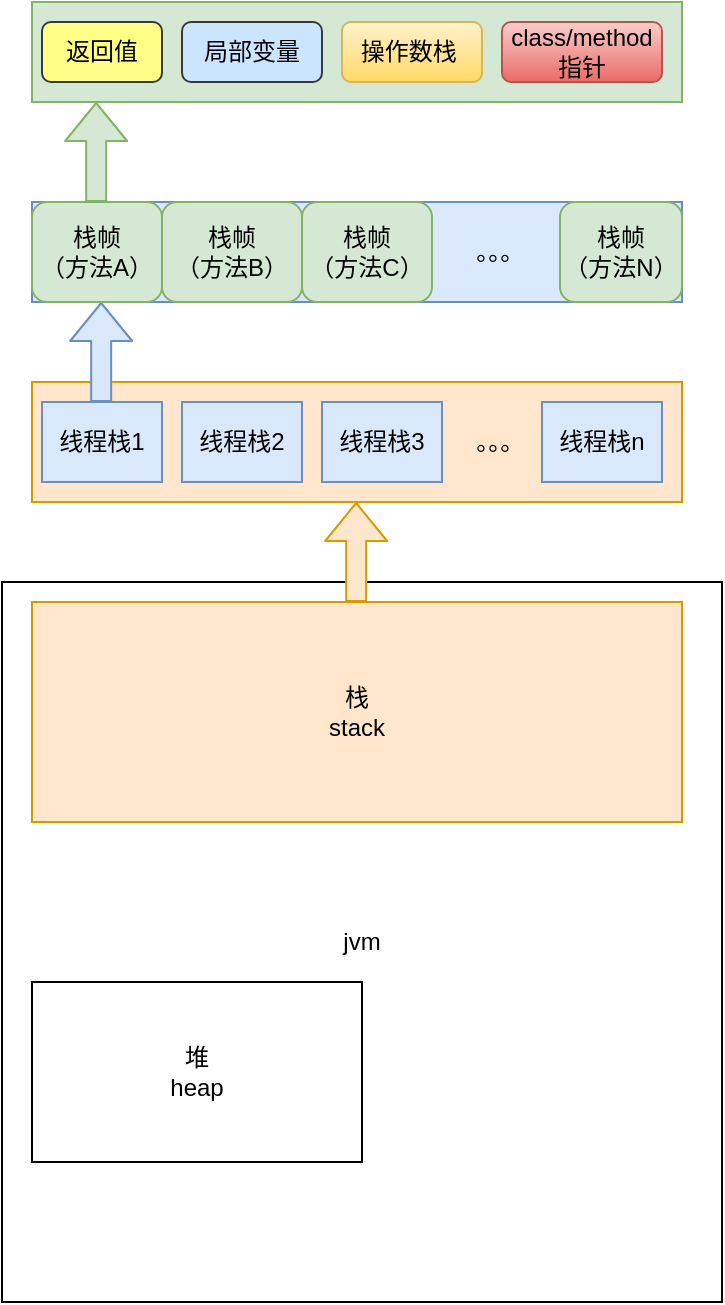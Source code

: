 <mxfile version="15.2.7" type="github"><diagram id="a7P-tZxecoMDNm2FWaQN" name="Page-1"><mxGraphModel dx="788" dy="1638" grid="1" gridSize="10" guides="1" tooltips="1" connect="1" arrows="1" fold="1" page="1" pageScale="1" pageWidth="827" pageHeight="1169" math="0" shadow="0"><root><mxCell id="0"/><mxCell id="1" parent="0"/><mxCell id="fB1XcSxYVvujUa72gR2V-1" value="jvm" style="whiteSpace=wrap;html=1;aspect=fixed;" vertex="1" parent="1"><mxGeometry x="70" y="-80" width="360" height="360" as="geometry"/></mxCell><mxCell id="fB1XcSxYVvujUa72gR2V-3" value="堆&lt;br&gt;heap" style="rounded=0;whiteSpace=wrap;html=1;" vertex="1" parent="1"><mxGeometry x="85" y="120" width="165" height="90" as="geometry"/></mxCell><mxCell id="fB1XcSxYVvujUa72gR2V-4" value="栈&lt;br&gt;stack" style="rounded=0;whiteSpace=wrap;html=1;fillColor=#ffe6cc;strokeColor=#d79b00;" vertex="1" parent="1"><mxGeometry x="85" y="-70" width="325" height="110" as="geometry"/></mxCell><mxCell id="fB1XcSxYVvujUa72gR2V-8" value="" style="shape=flexArrow;endArrow=classic;html=1;fillColor=#ffe6cc;strokeColor=#d79b00;" edge="1" parent="1"><mxGeometry width="50" height="50" relative="1" as="geometry"><mxPoint x="247.08" y="-70" as="sourcePoint"/><mxPoint x="247.08" y="-120" as="targetPoint"/></mxGeometry></mxCell><mxCell id="fB1XcSxYVvujUa72gR2V-9" value="&amp;nbsp; &amp;nbsp; &amp;nbsp; &amp;nbsp; &amp;nbsp; &amp;nbsp; &amp;nbsp; &amp;nbsp; &amp;nbsp; &amp;nbsp; &amp;nbsp; &amp;nbsp; &amp;nbsp; &amp;nbsp; &amp;nbsp; &amp;nbsp; &amp;nbsp; &amp;nbsp; &amp;nbsp; &amp;nbsp; &amp;nbsp; &amp;nbsp;。。。" style="rounded=0;whiteSpace=wrap;html=1;fillColor=#ffe6cc;strokeColor=#d79b00;" vertex="1" parent="1"><mxGeometry x="85" y="-180" width="325" height="60" as="geometry"/></mxCell><mxCell id="fB1XcSxYVvujUa72gR2V-10" value="线程栈1" style="rounded=0;whiteSpace=wrap;html=1;fillColor=#dae8fc;strokeColor=#6c8ebf;" vertex="1" parent="1"><mxGeometry x="90" y="-170" width="60" height="40" as="geometry"/></mxCell><mxCell id="fB1XcSxYVvujUa72gR2V-11" value="线程栈2" style="rounded=0;whiteSpace=wrap;html=1;fillColor=#dae8fc;strokeColor=#6c8ebf;" vertex="1" parent="1"><mxGeometry x="160" y="-170" width="60" height="40" as="geometry"/></mxCell><mxCell id="fB1XcSxYVvujUa72gR2V-12" value="线程栈3" style="rounded=0;whiteSpace=wrap;html=1;fillColor=#dae8fc;strokeColor=#6c8ebf;" vertex="1" parent="1"><mxGeometry x="230" y="-170" width="60" height="40" as="geometry"/></mxCell><mxCell id="fB1XcSxYVvujUa72gR2V-13" value="线程栈n" style="rounded=0;whiteSpace=wrap;html=1;fillColor=#dae8fc;strokeColor=#6c8ebf;" vertex="1" parent="1"><mxGeometry x="340" y="-170" width="60" height="40" as="geometry"/></mxCell><mxCell id="fB1XcSxYVvujUa72gR2V-14" value="" style="shape=flexArrow;endArrow=classic;html=1;fillColor=#dae8fc;strokeColor=#6c8ebf;" edge="1" parent="1"><mxGeometry width="50" height="50" relative="1" as="geometry"><mxPoint x="119.58" y="-170" as="sourcePoint"/><mxPoint x="119.58" y="-220" as="targetPoint"/></mxGeometry></mxCell><mxCell id="fB1XcSxYVvujUa72gR2V-15" value="&amp;nbsp; &amp;nbsp; &amp;nbsp; &amp;nbsp; &amp;nbsp; &amp;nbsp; &amp;nbsp; &amp;nbsp; &amp;nbsp; &amp;nbsp; &amp;nbsp; &amp;nbsp; &amp;nbsp; &amp;nbsp; &amp;nbsp; &amp;nbsp; &amp;nbsp; &amp;nbsp; &amp;nbsp; &amp;nbsp; &amp;nbsp; &amp;nbsp;。。。" style="rounded=0;whiteSpace=wrap;html=1;fillColor=#dae8fc;strokeColor=#6c8ebf;" vertex="1" parent="1"><mxGeometry x="85" y="-270" width="325" height="50" as="geometry"/></mxCell><mxCell id="fB1XcSxYVvujUa72gR2V-16" value="栈帧&lt;br&gt;（方法A）" style="rounded=1;whiteSpace=wrap;html=1;fillColor=#d5e8d4;strokeColor=#82b366;" vertex="1" parent="1"><mxGeometry x="85" y="-270" width="65" height="50" as="geometry"/></mxCell><mxCell id="fB1XcSxYVvujUa72gR2V-17" value="栈帧&lt;br&gt;（方法B）" style="rounded=1;whiteSpace=wrap;html=1;fillColor=#d5e8d4;strokeColor=#82b366;" vertex="1" parent="1"><mxGeometry x="150" y="-270" width="70" height="50" as="geometry"/></mxCell><mxCell id="fB1XcSxYVvujUa72gR2V-18" value="栈帧&lt;br&gt;（方法C）" style="rounded=1;whiteSpace=wrap;html=1;fillColor=#d5e8d4;strokeColor=#82b366;" vertex="1" parent="1"><mxGeometry x="220" y="-270" width="65" height="50" as="geometry"/></mxCell><mxCell id="fB1XcSxYVvujUa72gR2V-19" value="栈帧&lt;br&gt;（方法N）" style="rounded=1;whiteSpace=wrap;html=1;fillColor=#d5e8d4;strokeColor=#82b366;" vertex="1" parent="1"><mxGeometry x="349" y="-270" width="61" height="50" as="geometry"/></mxCell><mxCell id="fB1XcSxYVvujUa72gR2V-20" value="" style="shape=flexArrow;endArrow=classic;html=1;fillColor=#d5e8d4;strokeColor=#82b366;" edge="1" parent="1"><mxGeometry width="50" height="50" relative="1" as="geometry"><mxPoint x="117.08" y="-270" as="sourcePoint"/><mxPoint x="117.08" y="-320" as="targetPoint"/></mxGeometry></mxCell><mxCell id="fB1XcSxYVvujUa72gR2V-22" value="" style="rounded=0;whiteSpace=wrap;html=1;fillColor=#d5e8d4;strokeColor=#82b366;" vertex="1" parent="1"><mxGeometry x="85" y="-370" width="325" height="50" as="geometry"/></mxCell><mxCell id="fB1XcSxYVvujUa72gR2V-24" value="返回值" style="rounded=1;whiteSpace=wrap;html=1;fillColor=#ffff88;strokeColor=#36393d;" vertex="1" parent="1"><mxGeometry x="90" y="-360" width="60" height="30" as="geometry"/></mxCell><mxCell id="fB1XcSxYVvujUa72gR2V-25" value="局部变量" style="rounded=1;whiteSpace=wrap;html=1;fillColor=#cce5ff;strokeColor=#36393d;" vertex="1" parent="1"><mxGeometry x="160" y="-360" width="70" height="30" as="geometry"/></mxCell><mxCell id="fB1XcSxYVvujUa72gR2V-26" value="操作数栈&amp;nbsp;" style="rounded=1;whiteSpace=wrap;html=1;gradientColor=#ffd966;fillColor=#fff2cc;strokeColor=#d6b656;" vertex="1" parent="1"><mxGeometry x="240" y="-360" width="70" height="30" as="geometry"/></mxCell><mxCell id="fB1XcSxYVvujUa72gR2V-28" value="class/method指针" style="rounded=1;whiteSpace=wrap;html=1;gradientColor=#ea6b66;fillColor=#f8cecc;strokeColor=#b85450;" vertex="1" parent="1"><mxGeometry x="320" y="-360" width="80" height="30" as="geometry"/></mxCell></root></mxGraphModel></diagram></mxfile>